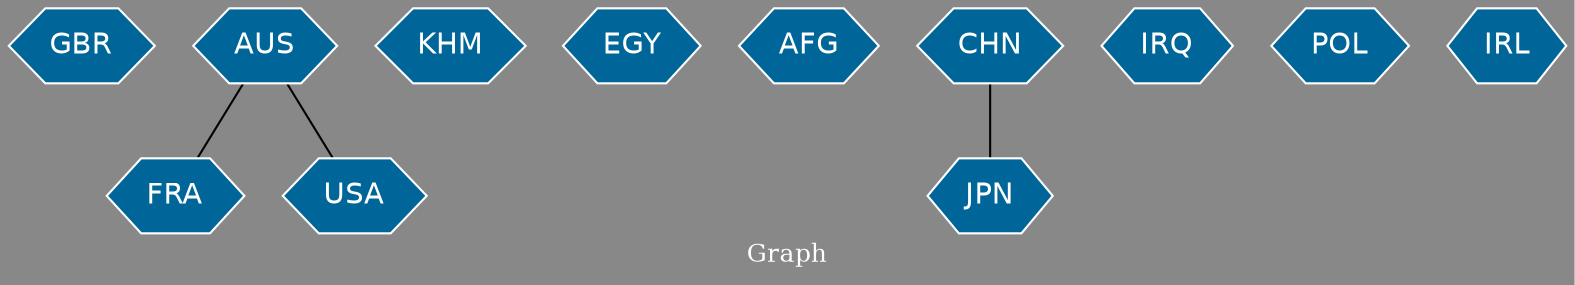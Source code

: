 // Countries together in item graph
graph {
	graph [bgcolor="#888888" fontcolor=white fontsize=12 label="Graph" outputorder=edgesfirst overlap=prism]
	node [color=white fillcolor="#006699" fontcolor=white fontname=Helvetica shape=hexagon style=filled]
	edge [arrowhead=open color=black fontcolor=white fontname=Courier fontsize=12]
		GBR [label=GBR]
		AUS [label=AUS]
		FRA [label=FRA]
		USA [label=USA]
		KHM [label=KHM]
		EGY [label=EGY]
		AFG [label=AFG]
		CHN [label=CHN]
		IRQ [label=IRQ]
		POL [label=POL]
		IRL [label=IRL]
		JPN [label=JPN]
			AUS -- USA [weight=1]
			CHN -- JPN [weight=1]
			AUS -- FRA [weight=1]
}